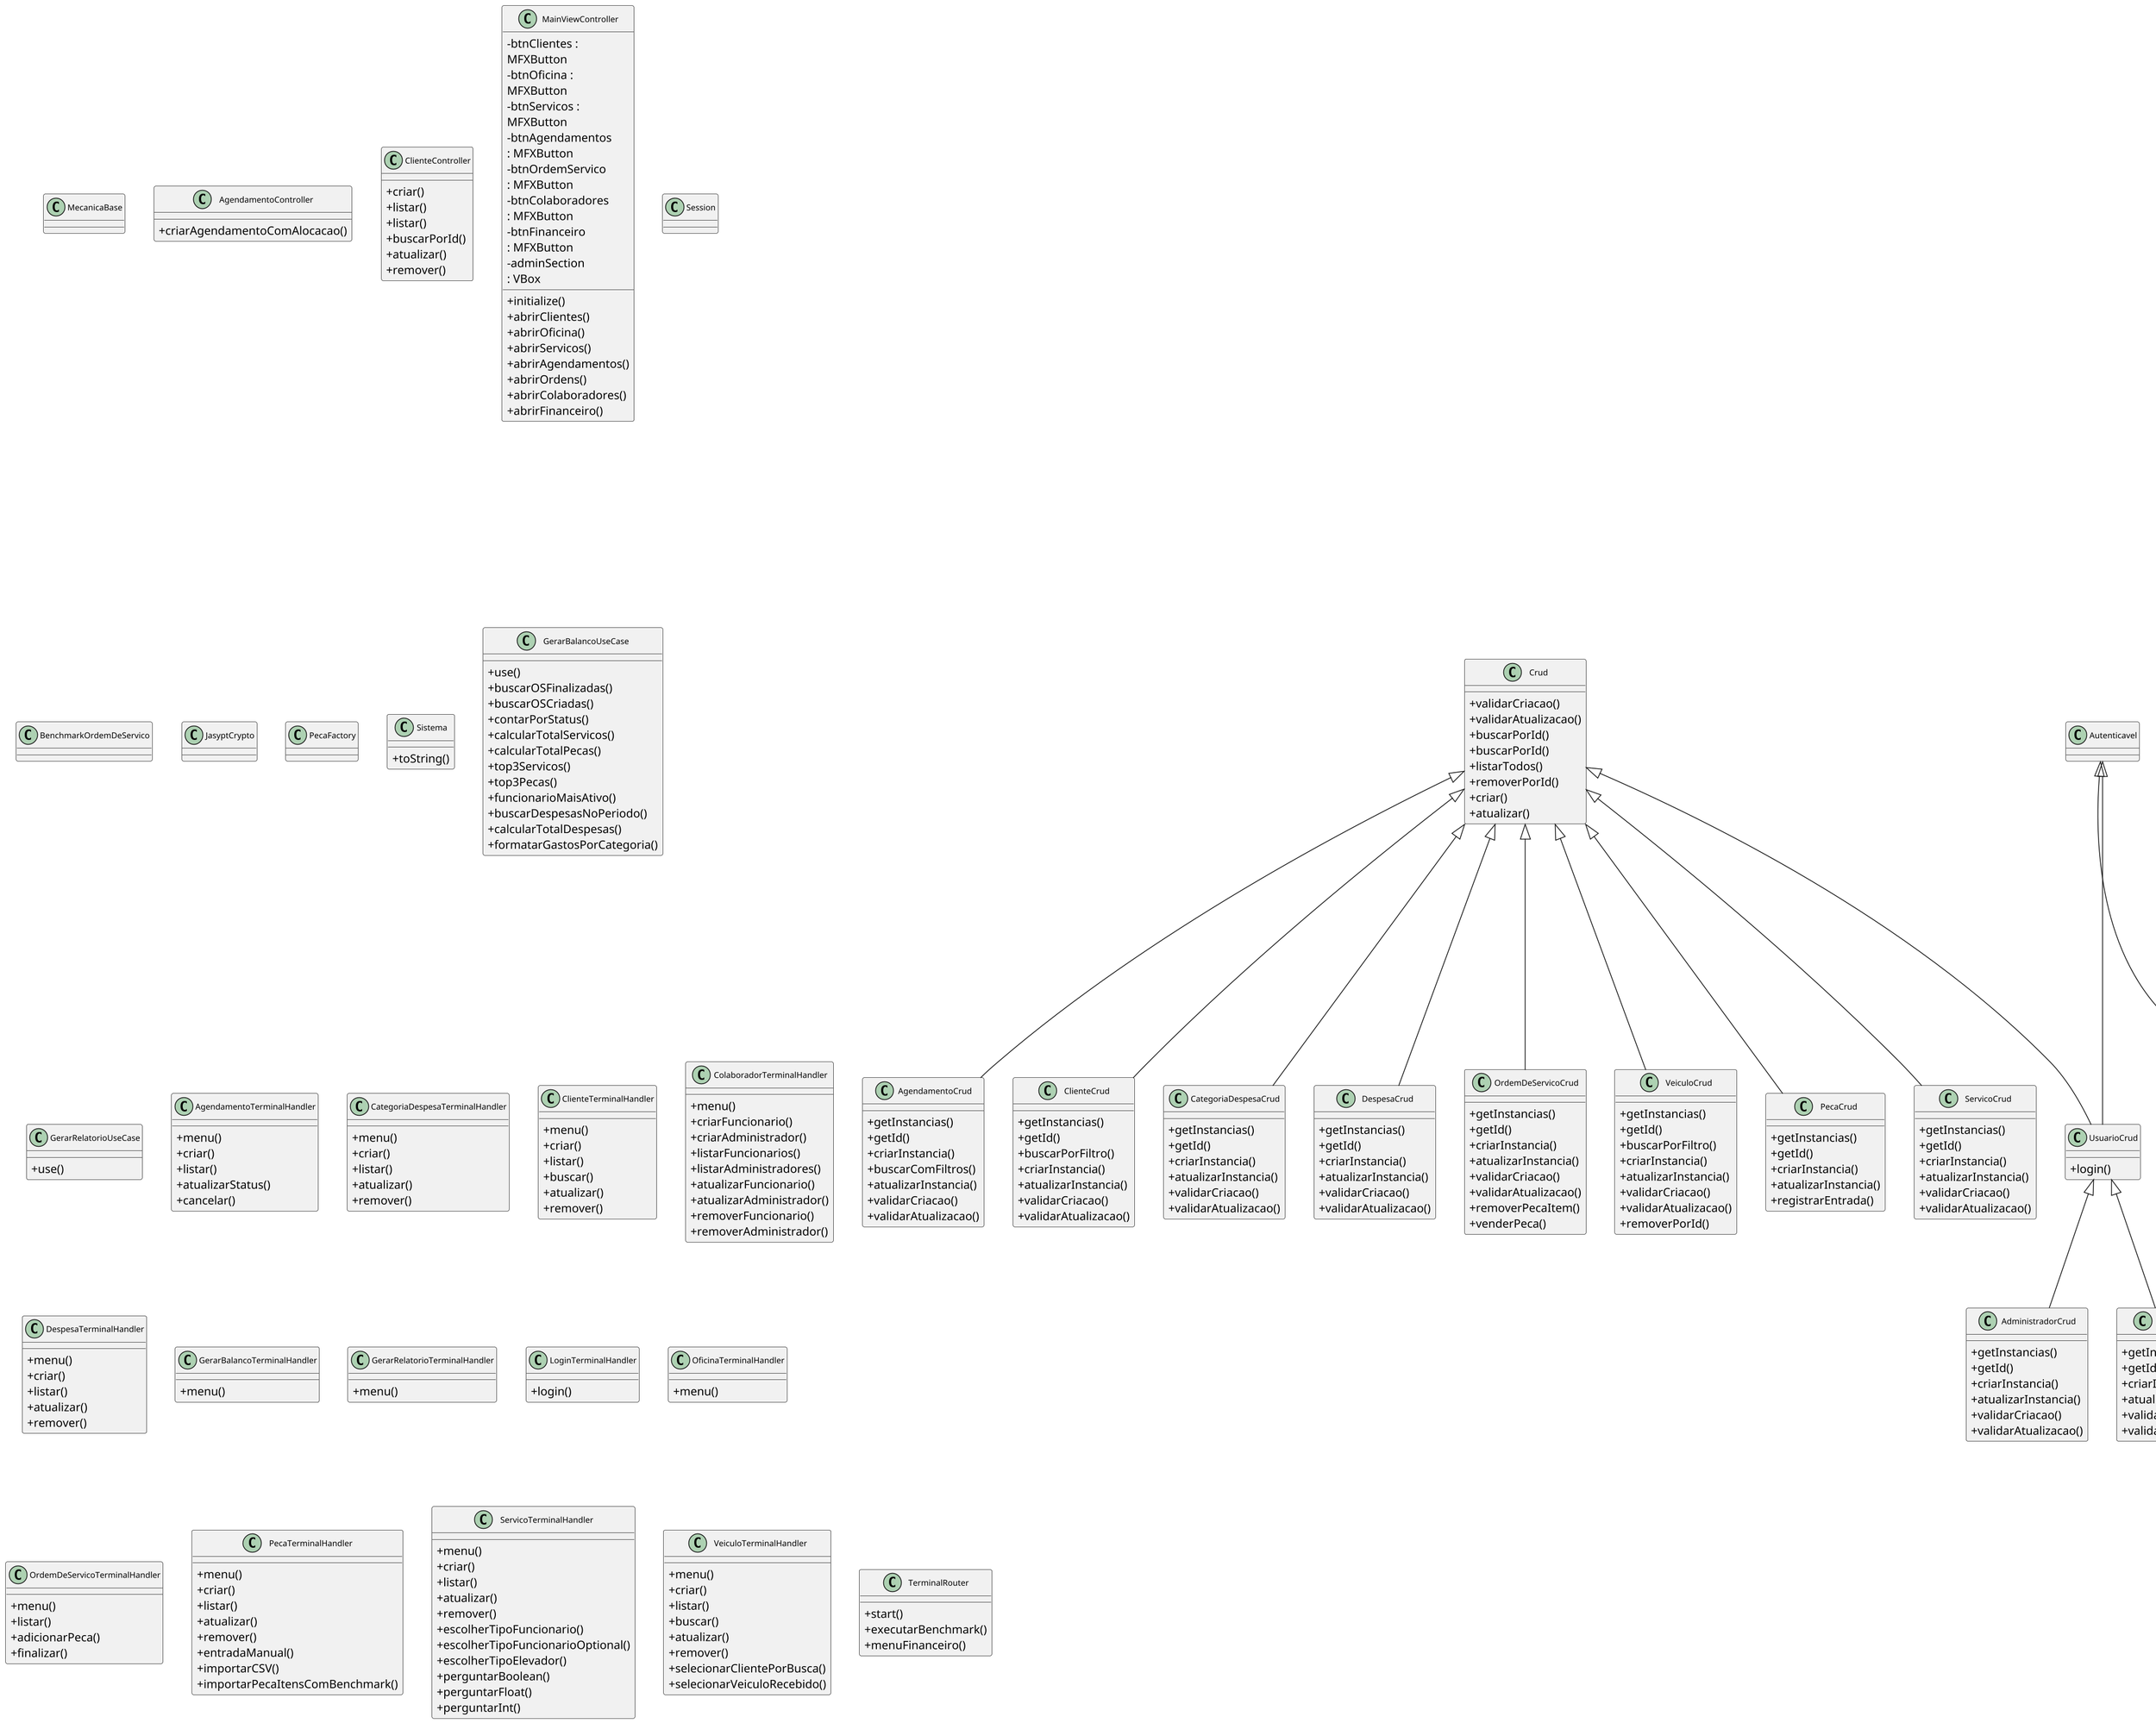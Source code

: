 @startuml
skinparam dpi 150
skinparam classAttributeIconSize 0
skinparam classFontSize 10
skinparam wrapWidth 100
top to bottom direction

class MecanicaBase {
}
class AgendamentoController {
  +criarAgendamentoComAlocacao()
}
class ClienteController {
  +criar()
  +listar()
  +listar()
  +buscarPorId()
  +atualizar()
  +remover()
}
class MainViewController {
  - btnClientes : MFXButton
  - btnOficina : MFXButton
  - btnServicos : MFXButton
  - btnAgendamentos : MFXButton
  - btnOrdemServico : MFXButton
  - btnColaboradores : MFXButton
  - btnFinanceiro : MFXButton
  - adminSection : VBox
  +initialize()
  +abrirClientes()
  +abrirOficina()
  +abrirServicos()
  +abrirAgendamentos()
  +abrirOrdens()
  +abrirColaboradores()
  +abrirFinanceiro()
}
class Crud {
  +validarCriacao()
  +validarAtualizacao()
  +buscarPorId()
  +buscarPorId()
  +listarTodos()
  +removerPorId()
  +criar()
  +atualizar()
}
class "Entity" {
  - atualizadoEm : LocalDateTime
  +touch()
  +getId()
  +getCriadoEm()
  +getAtualizadoEm()
}
class Session {
}
class BenchmarkOrdemDeServico {
}
class JasyptCrypto {
}
class Database {
}
class PecaFactory {
}
class Agendamento {
  - data : LocalDateTime
  - descricaoProblema : String
  - status : StatusAgendamento
  - ordemDeServico : UUID
  - servico : UUID
  - elevador : UUID
  - funcionario : UUID
  - veiculo : UUID
  +getData()
  +setData()
  +getDescricaoProblema()
  +setDescricaoProblema()
  +getStatus()
  +setStatus()
  +getServico()
  +setServico()
  +getOrdemDeServico()
  +setOrdemDeServico()
  +getFuncionario()
  +setFuncionario()
  +getVeiculo()
  +setVeiculo()
  +getElevador()
  +setElevador()
  +compareTo()
  +toString()
}
class CategoriaDespesa {
  +getTitulo()
  +toString()
}
class Despesa {
  - descricao : String
  - valor : float
  +getDescricao()
  +setDescricao()
  +getValor()
  +setValor()
  +getCategoria()
  +toString()
}
class OrdemDeServico {
  - clienteId : UUID
  - status : StatusOrdemDeServico
  - finalizadoEm : LocalDateTime
  +getClienteId()
  +setClienteId()
  +getServicos()
  +getPecas()
  +getAgendamentos()
  +getStatus()
  +getFinalizadoEm()
  +setStatus()
  +addServico()
  +removeServicoPor()
  +addPeca()
  +removePeca()
  +addAgendamento()
  +removeAgendamento()
  +toString()
}
class PecaItem {
  - peca : UUID
  - quantidade : int
  - valorUnitario : float
  +getPeca()
  +setPeca()
  +getQuantidade()
  +setQuantidade()
  +getValorUnitario()
  +setValorUnitario()
  +getOrdemDeServico()
  +toString()
}
class ServicoItem {
  - servico : UUID
  - valorUnitario : float
  +getServico()
  +setServico()
  +getValorUnitario()
  +setValorUnitario()
  +getOrdemDeServico()
  +toString()
}
class Elevador {
  - tipo : TipoElevador
  +getTipo()
  +setTipo()
  +toString()
}
class EntradaPeca {
  - quantidade : int
  - nomeFornecedor : String
  - custo : float
  - peca : UUID
  +getPecaId()
  +getPeca()
  +setPeca()
  +getQuantidade()
  +setQuantidade()
  +getNomeFornecedor()
  +setNomeFornecedor()
  +getCusto()
  +setCusto()
  +toString()
}
class Peca {
  - nome : String
  - valor : float
  - quantidade : int
  +getNome()
  +setNome()
  +getValor()
  +setValor()
  +getQuantidade()
  +setQuantidade()
  +reduzirEstoque()
  +adicionarEstoque()
  +toString()
}
class Servico {
  - tipo : String
  - preco : float
  - descricao : String
  - duracao : int
  - tipoFuncionario : TipoFuncionario
  - tipoElevador : TipoElevador
  - usaElevador : boolean
  +getTipo()
  +setTipo()
  +getPreco()
  +setPreco()
  +getDescricao()
  +setDescricao()
  +getDuracao()
  +setDuracao()
  +getTipoFuncionario()
  +setTipoFuncionario()
  +getTipoElevador()
  +setTipoElevador()
  +usaElevador()
  +setUsaElevador()
  +toString()
}
class Sistema {
  +toString()
}
class Veiculo {
  - modelo : String
  - placa : String
  - anoFabricacao : int
  - cor : String
  - status : StatusVeiculo
  - clienteId : UUID
  +getModelo()
  +setModelo()
  +getPlaca()
  +setPlaca()
  +getAnoFabricacao()
  +setAnoFabricacao()
  +getCor()
  +setCor()
  +getStatus()
  +setStatus()
  +setCliente()
  +getCliente()
  +toString()
}
class Administrador {
  +toString()
}
class Cliente {
  +addVeiculo()
  +removeVeiculo()
  +getVeiculos()
  +compareTo()
  +toString()
}
class Colaborador {
  - senha : String
  +getEmail()
  +compararSenha()
  +setSenha()
}
class Funcionario {
  - funcao : TipoFuncionario
  - salario : float
  +getFuncao()
  +setFuncao()
  +getSalario()
  +setSalario()
  +toString()
}
class Pessoa {
  - nome : String
  - email : String
  - cpf : String
  - telefone : String
  - endereco : String
  +getNome()
  +setNome()
  +getEmail()
  +setEmail()
  +getCpf()
  +setCpf()
  +getTelefone()
  +setTelefone()
  +getEndereco()
  +setEndereco()
}
class AgendamentoCrud {
  +getInstancias()
  +getId()
  +criarInstancia()
  +buscarComFiltros()
  +atualizarInstancia()
  +validarCriacao()
  +validarAtualizacao()
}
class CategoriaDespesaCrud {
  +getInstancias()
  +getId()
  +criarInstancia()
  +atualizarInstancia()
  +validarCriacao()
  +validarAtualizacao()
}
class DespesaCrud {
  +getInstancias()
  +getId()
  +criarInstancia()
  +atualizarInstancia()
  +validarCriacao()
  +validarAtualizacao()
}
class OrdemDeServicoCrud {
  +getInstancias()
  +getId()
  +criarInstancia()
  +atualizarInstancia()
  +validarCriacao()
  +validarAtualizacao()
  +removerPecaItem()
  +venderPeca()
}
class GerarBalancoUseCase {
  +use()
  +buscarOSFinalizadas()
  +buscarOSCriadas()
  +contarPorStatus()
  +calcularTotalServicos()
  +calcularTotalPecas()
  +top3Servicos()
  +top3Pecas()
  +funcionarioMaisAtivo()
  +buscarDespesasNoPeriodo()
  +calcularTotalDespesas()
  +formatarGastosPorCategoria()
}
class GerarRelatorioUseCase {
  +use()
}
class PecaCrud {
  +getInstancias()
  +getId()
  +criarInstancia()
  +atualizarInstancia()
  +registrarEntrada()
}
class ServicoCrud {
  +getInstancias()
  +getId()
  +criarInstancia()
  +atualizarInstancia()
  +validarCriacao()
  +validarAtualizacao()
}
class VeiculoCrud {
  +getInstancias()
  +getId()
  +buscarPorFiltro()
  +criarInstancia()
  +atualizarInstancia()
  +validarCriacao()
  +validarAtualizacao()
  +removerPorId()
}
class AdministradorCrud {
  +getInstancias()
  +getId()
  +criarInstancia()
  +atualizarInstancia()
  +validarCriacao()
  +validarAtualizacao()
}
class ClienteCrud {
  +getInstancias()
  +getId()
  +buscarPorFiltro()
  +criarInstancia()
  +atualizarInstancia()
  +validarCriacao()
  +validarAtualizacao()
}
class FuncionarioCrud {
  +getInstancias()
  +getId()
  +criarInstancia()
  +atualizarInstancia()
  +validarCriacao()
  +validarAtualizacao()
}
class UsuarioCrud {
  +login()
}
class MainView {
  +start()
}
class AgendamentoTerminalHandler {
  +menu()
  +criar()
  +listar()
  +atualizarStatus()
  +cancelar()
}
class CategoriaDespesaTerminalHandler {
  +menu()
  +criar()
  +listar()
  +atualizar()
  +remover()
}
class ClienteTerminalHandler {
  +menu()
  +criar()
  +listar()
  +buscar()
  +atualizar()
  +remover()
}
class ColaboradorTerminalHandler {
  +menu()
  +criarFuncionario()
  +criarAdministrador()
  +listarFuncionarios()
  +listarAdministradores()
  +atualizarFuncionario()
  +atualizarAdministrador()
  +removerFuncionario()
  +removerAdministrador()
}
class DespesaTerminalHandler {
  +menu()
  +criar()
  +listar()
  +atualizar()
  +remover()
}
class GerarBalancoTerminalHandler {
  +menu()
}
class GerarRelatorioTerminalHandler {
  +menu()
}
class LoginTerminalHandler {
  +login()
}
class OficinaTerminalHandler {
  +menu()
}
class OrdemDeServicoTerminalHandler {
  +menu()
  +listar()
  +adicionarPeca()
  +finalizar()
}
class PecaTerminalHandler {
  +menu()
  +criar()
  +listar()
  +atualizar()
  +remover()
  +entradaManual()
  +importarCSV()
  +importarPecaItensComBenchmark()
}
class ServicoTerminalHandler {
  +menu()
  +criar()
  +listar()
  +atualizar()
  +remover()
  +escolherTipoFuncionario()
  +escolherTipoFuncionarioOptional()
  +escolherTipoElevador()
  +perguntarBoolean()
  +perguntarFloat()
  +perguntarInt()
}
class VeiculoTerminalHandler {
  +menu()
  +criar()
  +listar()
  +buscar()
  +atualizar()
  +remover()
  +selecionarClientePorBusca()
  +selecionarVeiculoRecebido()
}
class TerminalRouter {
  +start()
  +executarBenchmark()
  +menuFinanceiro()
}
"Entity" <|-- Database
"Entity" <|-- Database
"Entity" <|-- Database
"Entity" <|-- Database
"Entity" <|-- Database
"Entity" <|-- Database
"Entity" <|-- Agendamento
Comparable <|-- Agendamento
"Entity" <|-- CategoriaDespesa
"Entity" <|-- Despesa
"Entity" <|-- OrdemDeServico
"Entity" <|-- PecaItem
"Entity" <|-- ServicoItem
"Entity" <|-- Elevador
"Entity" <|-- EntradaPeca
"Entity" <|-- Peca
"Entity" <|-- Servico
"Entity" <|-- Veiculo
Colaborador <|-- Administrador
Pessoa <|-- Cliente
Comparable <|-- Cliente
Pessoa <|-- Colaborador
Autenticavel <|-- Colaborador
Colaborador <|-- Funcionario
"Entity" <|-- Pessoa
Crud <|-- AgendamentoCrud
Crud <|-- CategoriaDespesaCrud
Crud <|-- DespesaCrud
Crud <|-- OrdemDeServicoCrud
Crud <|-- PecaCrud
Crud <|-- ServicoCrud
Crud <|-- VeiculoCrud
UsuarioCrud <|-- AdministradorCrud
Crud <|-- ClienteCrud
UsuarioCrud <|-- FuncionarioCrud
Autenticavel <|-- UsuarioCrud
Crud <|-- UsuarioCrud
Application <|-- MainView

@enduml
